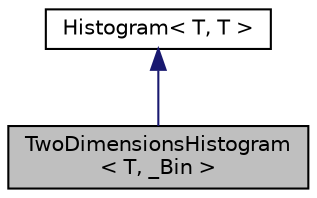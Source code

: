 digraph "TwoDimensionsHistogram&lt; T, _Bin &gt;"
{
 // LATEX_PDF_SIZE
  edge [fontname="Helvetica",fontsize="10",labelfontname="Helvetica",labelfontsize="10"];
  node [fontname="Helvetica",fontsize="10",shape=record];
  Node1 [label="TwoDimensionsHistogram\l\< T, _Bin \>",height=0.2,width=0.4,color="black", fillcolor="grey75", style="filled", fontcolor="black",tooltip=" "];
  Node2 -> Node1 [dir="back",color="midnightblue",fontsize="10",style="solid",fontname="Helvetica"];
  Node2 [label="Histogram\< T, T \>",height=0.2,width=0.4,color="black", fillcolor="white", style="filled",URL="$classHistogram.html",tooltip=" "];
}
